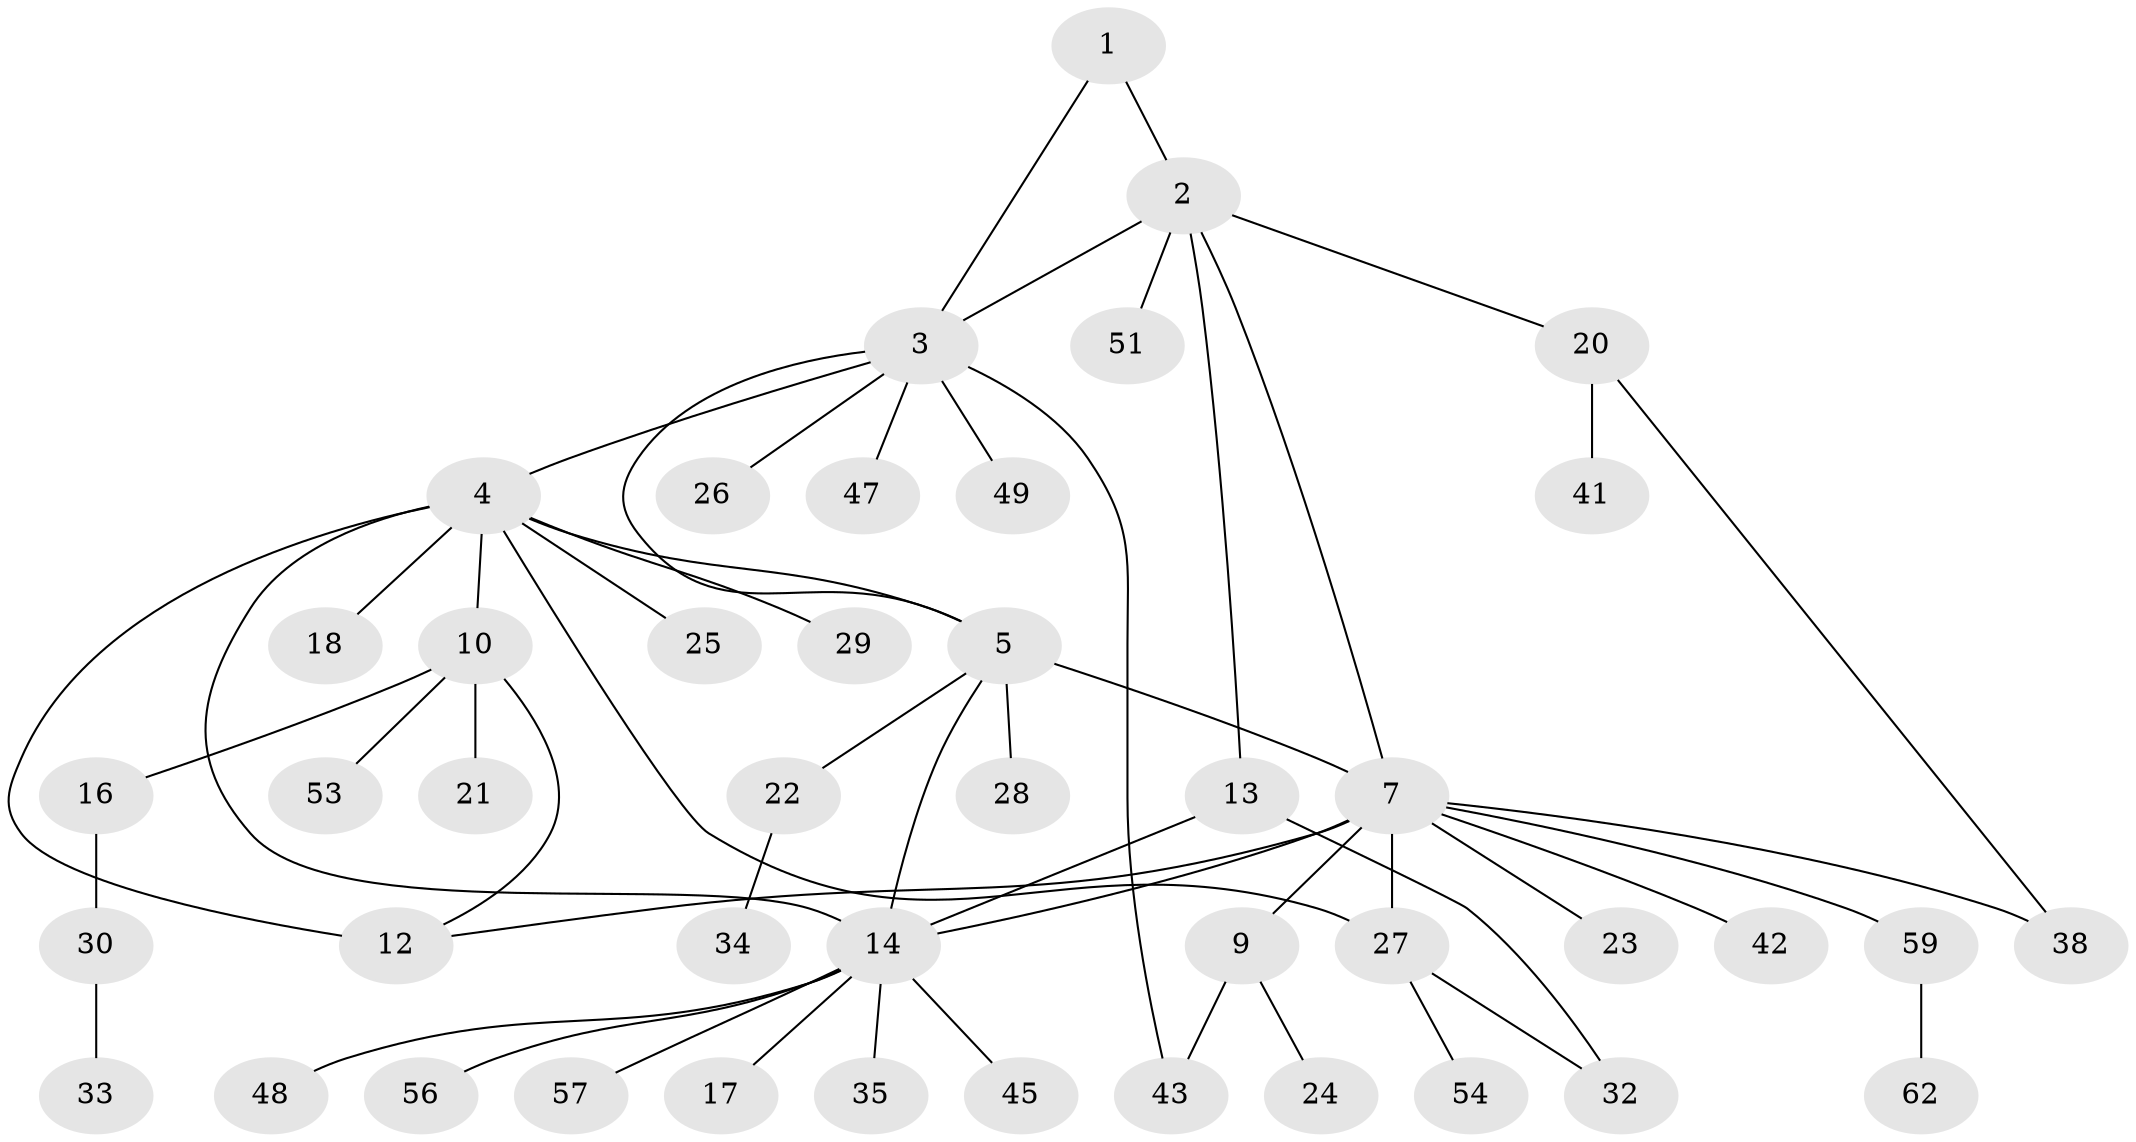 // Generated by graph-tools (version 1.1) at 2025/52/02/27/25 19:52:16]
// undirected, 44 vertices, 55 edges
graph export_dot {
graph [start="1"]
  node [color=gray90,style=filled];
  1;
  2 [super="+55"];
  3 [super="+58"];
  4 [super="+11"];
  5 [super="+6"];
  7 [super="+8"];
  9 [super="+60"];
  10;
  12 [super="+19"];
  13 [super="+46"];
  14 [super="+15"];
  16 [super="+36"];
  17;
  18;
  20 [super="+44"];
  21 [super="+37"];
  22 [super="+52"];
  23;
  24 [super="+31"];
  25;
  26;
  27 [super="+39"];
  28;
  29;
  30;
  32;
  33 [super="+40"];
  34;
  35;
  38;
  41;
  42;
  43 [super="+50"];
  45;
  47;
  48;
  49;
  51 [super="+61"];
  53;
  54;
  56;
  57;
  59;
  62;
  1 -- 2;
  1 -- 3;
  2 -- 3;
  2 -- 13;
  2 -- 20;
  2 -- 51;
  2 -- 7;
  3 -- 26;
  3 -- 43;
  3 -- 47;
  3 -- 49;
  3 -- 5;
  3 -- 4;
  4 -- 5 [weight=2];
  4 -- 18;
  4 -- 29;
  4 -- 12 [weight=2];
  4 -- 25;
  4 -- 10;
  4 -- 27;
  4 -- 14;
  5 -- 28;
  5 -- 22;
  5 -- 7;
  5 -- 14;
  7 -- 9 [weight=2];
  7 -- 38;
  7 -- 42;
  7 -- 12;
  7 -- 23;
  7 -- 59;
  7 -- 27;
  7 -- 14;
  9 -- 24;
  9 -- 43;
  10 -- 12;
  10 -- 16;
  10 -- 21;
  10 -- 53;
  13 -- 14 [weight=2];
  13 -- 32;
  14 -- 35;
  14 -- 45;
  14 -- 48;
  14 -- 17;
  14 -- 56;
  14 -- 57;
  16 -- 30;
  20 -- 38;
  20 -- 41;
  22 -- 34;
  27 -- 32;
  27 -- 54;
  30 -- 33;
  59 -- 62;
}
